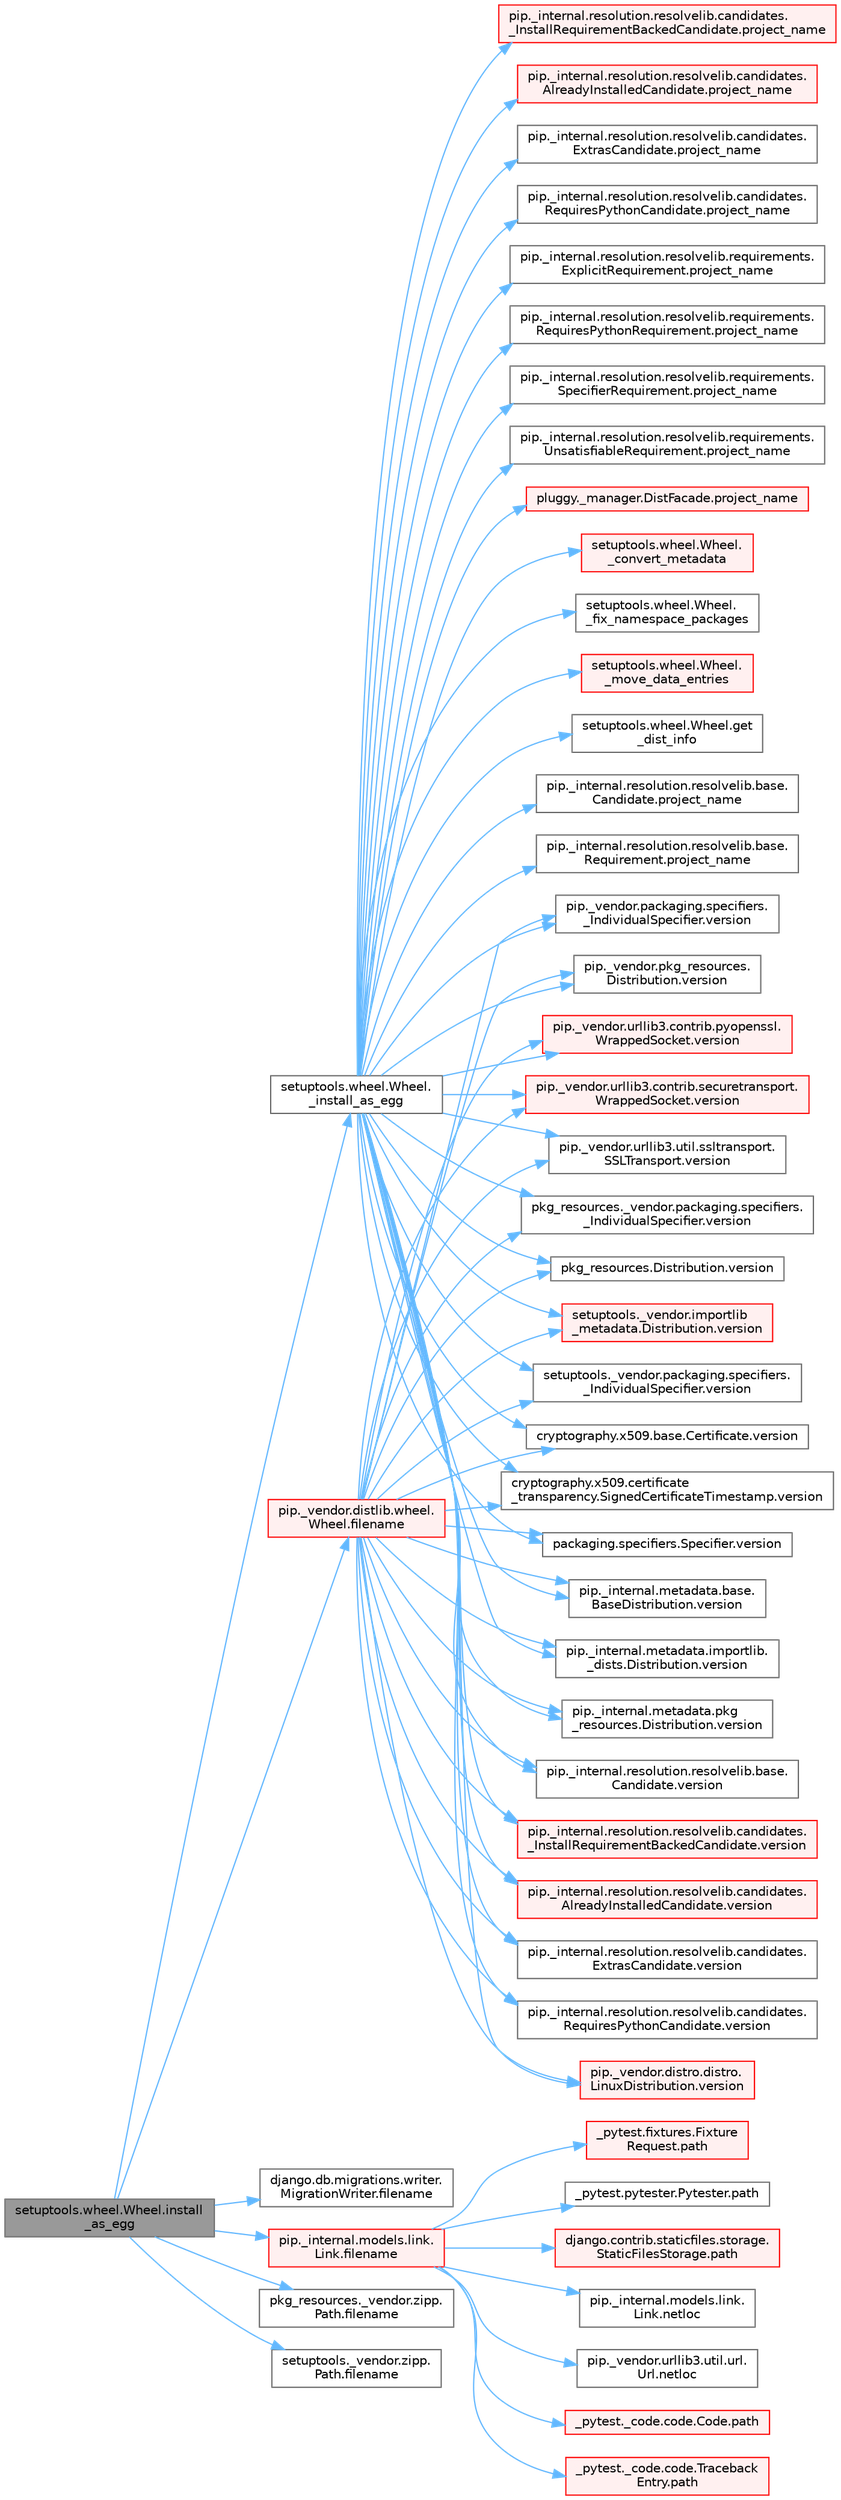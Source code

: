 digraph "setuptools.wheel.Wheel.install_as_egg"
{
 // LATEX_PDF_SIZE
  bgcolor="transparent";
  edge [fontname=Helvetica,fontsize=10,labelfontname=Helvetica,labelfontsize=10];
  node [fontname=Helvetica,fontsize=10,shape=box,height=0.2,width=0.4];
  rankdir="LR";
  Node1 [id="Node000001",label="setuptools.wheel.Wheel.install\l_as_egg",height=0.2,width=0.4,color="gray40", fillcolor="grey60", style="filled", fontcolor="black",tooltip=" "];
  Node1 -> Node2 [id="edge1_Node000001_Node000002",color="steelblue1",style="solid",tooltip=" "];
  Node2 [id="Node000002",label="setuptools.wheel.Wheel.\l_install_as_egg",height=0.2,width=0.4,color="grey40", fillcolor="white", style="filled",URL="$classsetuptools_1_1wheel_1_1_wheel.html#a90dcd30b57aed6e637f73721a1f89a52",tooltip=" "];
  Node2 -> Node3 [id="edge2_Node000002_Node000003",color="steelblue1",style="solid",tooltip=" "];
  Node3 [id="Node000003",label="setuptools.wheel.Wheel.\l_convert_metadata",height=0.2,width=0.4,color="red", fillcolor="#FFF0F0", style="filled",URL="$classsetuptools_1_1wheel_1_1_wheel.html#a4ea128e0d55a45e97c35679227235e18",tooltip=" "];
  Node2 -> Node6 [id="edge3_Node000002_Node000006",color="steelblue1",style="solid",tooltip=" "];
  Node6 [id="Node000006",label="setuptools.wheel.Wheel.\l_fix_namespace_packages",height=0.2,width=0.4,color="grey40", fillcolor="white", style="filled",URL="$classsetuptools_1_1wheel_1_1_wheel.html#a1d951faf6120c97e7dfe9eec7c5ef9d9",tooltip=" "];
  Node2 -> Node7 [id="edge4_Node000002_Node000007",color="steelblue1",style="solid",tooltip=" "];
  Node7 [id="Node000007",label="setuptools.wheel.Wheel.\l_move_data_entries",height=0.2,width=0.4,color="red", fillcolor="#FFF0F0", style="filled",URL="$classsetuptools_1_1wheel_1_1_wheel.html#a17b18932c39fe5a9a80a61ad7e61fcdd",tooltip=" "];
  Node2 -> Node9 [id="edge5_Node000002_Node000009",color="steelblue1",style="solid",tooltip=" "];
  Node9 [id="Node000009",label="setuptools.wheel.Wheel.get\l_dist_info",height=0.2,width=0.4,color="grey40", fillcolor="white", style="filled",URL="$classsetuptools_1_1wheel_1_1_wheel.html#a197f55a4a009936145cd7e33bc918327",tooltip=" "];
  Node2 -> Node10 [id="edge6_Node000002_Node000010",color="steelblue1",style="solid",tooltip=" "];
  Node10 [id="Node000010",label="pip._internal.resolution.resolvelib.base.\lCandidate.project_name",height=0.2,width=0.4,color="grey40", fillcolor="white", style="filled",URL="$classpip_1_1__internal_1_1resolution_1_1resolvelib_1_1base_1_1_candidate.html#aceefc46c594fc32f62a567eafa8ff507",tooltip=" "];
  Node2 -> Node11 [id="edge7_Node000002_Node000011",color="steelblue1",style="solid",tooltip=" "];
  Node11 [id="Node000011",label="pip._internal.resolution.resolvelib.base.\lRequirement.project_name",height=0.2,width=0.4,color="grey40", fillcolor="white", style="filled",URL="$classpip_1_1__internal_1_1resolution_1_1resolvelib_1_1base_1_1_requirement.html#a9e7ef67fedb014e089230eab20cd5e62",tooltip=" "];
  Node2 -> Node12 [id="edge8_Node000002_Node000012",color="steelblue1",style="solid",tooltip=" "];
  Node12 [id="Node000012",label="pip._internal.resolution.resolvelib.candidates.\l_InstallRequirementBackedCandidate.project_name",height=0.2,width=0.4,color="red", fillcolor="#FFF0F0", style="filled",URL="$classpip_1_1__internal_1_1resolution_1_1resolvelib_1_1candidates_1_1___install_requirement_backed_candidate.html#afb29636cf2105645e2e535afe69ee58b",tooltip=" "];
  Node2 -> Node18 [id="edge9_Node000002_Node000018",color="steelblue1",style="solid",tooltip=" "];
  Node18 [id="Node000018",label="pip._internal.resolution.resolvelib.candidates.\lAlreadyInstalledCandidate.project_name",height=0.2,width=0.4,color="red", fillcolor="#FFF0F0", style="filled",URL="$classpip_1_1__internal_1_1resolution_1_1resolvelib_1_1candidates_1_1_already_installed_candidate.html#a7a8c464f07a539f78d39fa5283b6e785",tooltip=" "];
  Node2 -> Node19 [id="edge10_Node000002_Node000019",color="steelblue1",style="solid",tooltip=" "];
  Node19 [id="Node000019",label="pip._internal.resolution.resolvelib.candidates.\lExtrasCandidate.project_name",height=0.2,width=0.4,color="grey40", fillcolor="white", style="filled",URL="$classpip_1_1__internal_1_1resolution_1_1resolvelib_1_1candidates_1_1_extras_candidate.html#afd5cf51e5e0260ce36e402b61fdba92f",tooltip=" "];
  Node2 -> Node20 [id="edge11_Node000002_Node000020",color="steelblue1",style="solid",tooltip=" "];
  Node20 [id="Node000020",label="pip._internal.resolution.resolvelib.candidates.\lRequiresPythonCandidate.project_name",height=0.2,width=0.4,color="grey40", fillcolor="white", style="filled",URL="$classpip_1_1__internal_1_1resolution_1_1resolvelib_1_1candidates_1_1_requires_python_candidate.html#a3e210595f49465f9b592a12dcaf29a69",tooltip=" "];
  Node2 -> Node21 [id="edge12_Node000002_Node000021",color="steelblue1",style="solid",tooltip=" "];
  Node21 [id="Node000021",label="pip._internal.resolution.resolvelib.requirements.\lExplicitRequirement.project_name",height=0.2,width=0.4,color="grey40", fillcolor="white", style="filled",URL="$classpip_1_1__internal_1_1resolution_1_1resolvelib_1_1requirements_1_1_explicit_requirement.html#a295ba3ae7f6e43ae7f3addb1d50e70fd",tooltip=" "];
  Node2 -> Node22 [id="edge13_Node000002_Node000022",color="steelblue1",style="solid",tooltip=" "];
  Node22 [id="Node000022",label="pip._internal.resolution.resolvelib.requirements.\lRequiresPythonRequirement.project_name",height=0.2,width=0.4,color="grey40", fillcolor="white", style="filled",URL="$classpip_1_1__internal_1_1resolution_1_1resolvelib_1_1requirements_1_1_requires_python_requirement.html#af5ab8fd112f3ff86dd04c739a9565227",tooltip=" "];
  Node2 -> Node23 [id="edge14_Node000002_Node000023",color="steelblue1",style="solid",tooltip=" "];
  Node23 [id="Node000023",label="pip._internal.resolution.resolvelib.requirements.\lSpecifierRequirement.project_name",height=0.2,width=0.4,color="grey40", fillcolor="white", style="filled",URL="$classpip_1_1__internal_1_1resolution_1_1resolvelib_1_1requirements_1_1_specifier_requirement.html#a1610069dd17d6255c0dea8a1d2e6763f",tooltip=" "];
  Node2 -> Node24 [id="edge15_Node000002_Node000024",color="steelblue1",style="solid",tooltip=" "];
  Node24 [id="Node000024",label="pip._internal.resolution.resolvelib.requirements.\lUnsatisfiableRequirement.project_name",height=0.2,width=0.4,color="grey40", fillcolor="white", style="filled",URL="$classpip_1_1__internal_1_1resolution_1_1resolvelib_1_1requirements_1_1_unsatisfiable_requirement.html#a9d0359f486d02c7db78c02de65707837",tooltip=" "];
  Node2 -> Node25 [id="edge16_Node000002_Node000025",color="steelblue1",style="solid",tooltip=" "];
  Node25 [id="Node000025",label="pluggy._manager.DistFacade.project_name",height=0.2,width=0.4,color="red", fillcolor="#FFF0F0", style="filled",URL="$classpluggy_1_1__manager_1_1_dist_facade.html#a0c6a7601612999d7e2f7045dc9b31993",tooltip=" "];
  Node2 -> Node546 [id="edge17_Node000002_Node000546",color="steelblue1",style="solid",tooltip=" "];
  Node546 [id="Node000546",label="cryptography.x509.base.Certificate.version",height=0.2,width=0.4,color="grey40", fillcolor="white", style="filled",URL="$classcryptography_1_1x509_1_1base_1_1_certificate.html#a409d340d01bf8acdd9790f6321f1b283",tooltip=" "];
  Node2 -> Node547 [id="edge18_Node000002_Node000547",color="steelblue1",style="solid",tooltip=" "];
  Node547 [id="Node000547",label="cryptography.x509.certificate\l_transparency.SignedCertificateTimestamp.version",height=0.2,width=0.4,color="grey40", fillcolor="white", style="filled",URL="$classcryptography_1_1x509_1_1certificate__transparency_1_1_signed_certificate_timestamp.html#a19434e4df91aa32c7b4654a16a672c8b",tooltip=" "];
  Node2 -> Node548 [id="edge19_Node000002_Node000548",color="steelblue1",style="solid",tooltip=" "];
  Node548 [id="Node000548",label="packaging.specifiers.Specifier.version",height=0.2,width=0.4,color="grey40", fillcolor="white", style="filled",URL="$classpackaging_1_1specifiers_1_1_specifier.html#a362b16f4c6f1f24b6b20b59b35d4689e",tooltip=" "];
  Node2 -> Node549 [id="edge20_Node000002_Node000549",color="steelblue1",style="solid",tooltip=" "];
  Node549 [id="Node000549",label="pip._internal.metadata.base.\lBaseDistribution.version",height=0.2,width=0.4,color="grey40", fillcolor="white", style="filled",URL="$classpip_1_1__internal_1_1metadata_1_1base_1_1_base_distribution.html#af4024115351223c1472e72e4c17da2fc",tooltip=" "];
  Node2 -> Node550 [id="edge21_Node000002_Node000550",color="steelblue1",style="solid",tooltip=" "];
  Node550 [id="Node000550",label="pip._internal.metadata.importlib.\l_dists.Distribution.version",height=0.2,width=0.4,color="grey40", fillcolor="white", style="filled",URL="$classpip_1_1__internal_1_1metadata_1_1importlib_1_1__dists_1_1_distribution.html#abd95316132f93c875260264dd5ae2513",tooltip=" "];
  Node2 -> Node551 [id="edge22_Node000002_Node000551",color="steelblue1",style="solid",tooltip=" "];
  Node551 [id="Node000551",label="pip._internal.metadata.pkg\l_resources.Distribution.version",height=0.2,width=0.4,color="grey40", fillcolor="white", style="filled",URL="$classpip_1_1__internal_1_1metadata_1_1pkg__resources_1_1_distribution.html#ac83e189aa08d2465284bb5d465190dde",tooltip=" "];
  Node2 -> Node552 [id="edge23_Node000002_Node000552",color="steelblue1",style="solid",tooltip=" "];
  Node552 [id="Node000552",label="pip._internal.resolution.resolvelib.base.\lCandidate.version",height=0.2,width=0.4,color="grey40", fillcolor="white", style="filled",URL="$classpip_1_1__internal_1_1resolution_1_1resolvelib_1_1base_1_1_candidate.html#a9c16dfa9e4f9aefc73ba5e64b22a8475",tooltip=" "];
  Node2 -> Node553 [id="edge24_Node000002_Node000553",color="steelblue1",style="solid",tooltip=" "];
  Node553 [id="Node000553",label="pip._internal.resolution.resolvelib.candidates.\l_InstallRequirementBackedCandidate.version",height=0.2,width=0.4,color="red", fillcolor="#FFF0F0", style="filled",URL="$classpip_1_1__internal_1_1resolution_1_1resolvelib_1_1candidates_1_1___install_requirement_backed_candidate.html#a4f4a974e66da6155fd19dedc8149f7a9",tooltip=" "];
  Node2 -> Node554 [id="edge25_Node000002_Node000554",color="steelblue1",style="solid",tooltip=" "];
  Node554 [id="Node000554",label="pip._internal.resolution.resolvelib.candidates.\lAlreadyInstalledCandidate.version",height=0.2,width=0.4,color="red", fillcolor="#FFF0F0", style="filled",URL="$classpip_1_1__internal_1_1resolution_1_1resolvelib_1_1candidates_1_1_already_installed_candidate.html#a00f06d15e6d65f9278521c4818effeef",tooltip=" "];
  Node2 -> Node555 [id="edge26_Node000002_Node000555",color="steelblue1",style="solid",tooltip=" "];
  Node555 [id="Node000555",label="pip._internal.resolution.resolvelib.candidates.\lExtrasCandidate.version",height=0.2,width=0.4,color="grey40", fillcolor="white", style="filled",URL="$classpip_1_1__internal_1_1resolution_1_1resolvelib_1_1candidates_1_1_extras_candidate.html#afd11c944b3a60218acccf10656b4c59e",tooltip=" "];
  Node2 -> Node556 [id="edge27_Node000002_Node000556",color="steelblue1",style="solid",tooltip=" "];
  Node556 [id="Node000556",label="pip._internal.resolution.resolvelib.candidates.\lRequiresPythonCandidate.version",height=0.2,width=0.4,color="grey40", fillcolor="white", style="filled",URL="$classpip_1_1__internal_1_1resolution_1_1resolvelib_1_1candidates_1_1_requires_python_candidate.html#a2ec46fa71f2669b413ba5b9943c19dfc",tooltip=" "];
  Node2 -> Node557 [id="edge28_Node000002_Node000557",color="steelblue1",style="solid",tooltip=" "];
  Node557 [id="Node000557",label="pip._vendor.distro.distro.\lLinuxDistribution.version",height=0.2,width=0.4,color="red", fillcolor="#FFF0F0", style="filled",URL="$classpip_1_1__vendor_1_1distro_1_1distro_1_1_linux_distribution.html#a35f4d1557d49774f4cb5c3f52fca0676",tooltip=" "];
  Node2 -> Node562 [id="edge29_Node000002_Node000562",color="steelblue1",style="solid",tooltip=" "];
  Node562 [id="Node000562",label="pip._vendor.packaging.specifiers.\l_IndividualSpecifier.version",height=0.2,width=0.4,color="grey40", fillcolor="white", style="filled",URL="$classpip_1_1__vendor_1_1packaging_1_1specifiers_1_1___individual_specifier.html#a5f58dee6bcf78651ae53becf5ee2f682",tooltip=" "];
  Node2 -> Node563 [id="edge30_Node000002_Node000563",color="steelblue1",style="solid",tooltip=" "];
  Node563 [id="Node000563",label="pip._vendor.pkg_resources.\lDistribution.version",height=0.2,width=0.4,color="grey40", fillcolor="white", style="filled",URL="$classpip_1_1__vendor_1_1pkg__resources_1_1_distribution.html#a783cf8eb18dd829ab29f7d5d44185374",tooltip=" "];
  Node2 -> Node564 [id="edge31_Node000002_Node000564",color="steelblue1",style="solid",tooltip=" "];
  Node564 [id="Node000564",label="pip._vendor.urllib3.contrib.pyopenssl.\lWrappedSocket.version",height=0.2,width=0.4,color="red", fillcolor="#FFF0F0", style="filled",URL="$classpip_1_1__vendor_1_1urllib3_1_1contrib_1_1pyopenssl_1_1_wrapped_socket.html#a87d465579dce4c65898d6b9fb49280d7",tooltip=" "];
  Node2 -> Node567 [id="edge32_Node000002_Node000567",color="steelblue1",style="solid",tooltip=" "];
  Node567 [id="Node000567",label="pip._vendor.urllib3.contrib.securetransport.\lWrappedSocket.version",height=0.2,width=0.4,color="red", fillcolor="#FFF0F0", style="filled",URL="$classpip_1_1__vendor_1_1urllib3_1_1contrib_1_1securetransport_1_1_wrapped_socket.html#accb4ff03401dc8f1355a29ed9da90101",tooltip=" "];
  Node2 -> Node570 [id="edge33_Node000002_Node000570",color="steelblue1",style="solid",tooltip=" "];
  Node570 [id="Node000570",label="pip._vendor.urllib3.util.ssltransport.\lSSLTransport.version",height=0.2,width=0.4,color="grey40", fillcolor="white", style="filled",URL="$classpip_1_1__vendor_1_1urllib3_1_1util_1_1ssltransport_1_1_s_s_l_transport.html#ac87ccb5563ce5ed172b1397afcbadd69",tooltip=" "];
  Node2 -> Node571 [id="edge34_Node000002_Node000571",color="steelblue1",style="solid",tooltip=" "];
  Node571 [id="Node000571",label="pkg_resources._vendor.packaging.specifiers.\l_IndividualSpecifier.version",height=0.2,width=0.4,color="grey40", fillcolor="white", style="filled",URL="$classpkg__resources_1_1__vendor_1_1packaging_1_1specifiers_1_1___individual_specifier.html#af1fa63fc2047fd4dfb4f8128fc1d74ce",tooltip=" "];
  Node2 -> Node572 [id="edge35_Node000002_Node000572",color="steelblue1",style="solid",tooltip=" "];
  Node572 [id="Node000572",label="pkg_resources.Distribution.version",height=0.2,width=0.4,color="grey40", fillcolor="white", style="filled",URL="$classpkg__resources_1_1_distribution.html#a04061ef28a853f4c77f4b64cba1e4ed7",tooltip=" "];
  Node2 -> Node573 [id="edge36_Node000002_Node000573",color="steelblue1",style="solid",tooltip=" "];
  Node573 [id="Node000573",label="setuptools._vendor.importlib\l_metadata.Distribution.version",height=0.2,width=0.4,color="red", fillcolor="#FFF0F0", style="filled",URL="$classsetuptools_1_1__vendor_1_1importlib__metadata_1_1_distribution.html#a7c335c158718e634680c2c3ca271962e",tooltip=" "];
  Node2 -> Node1005 [id="edge37_Node000002_Node001005",color="steelblue1",style="solid",tooltip=" "];
  Node1005 [id="Node001005",label="setuptools._vendor.packaging.specifiers.\l_IndividualSpecifier.version",height=0.2,width=0.4,color="grey40", fillcolor="white", style="filled",URL="$classsetuptools_1_1__vendor_1_1packaging_1_1specifiers_1_1___individual_specifier.html#a9abd6ec6aea6456233c7c454c171dcbf",tooltip=" "];
  Node1 -> Node577 [id="edge38_Node000001_Node000577",color="steelblue1",style="solid",tooltip=" "];
  Node577 [id="Node000577",label="django.db.migrations.writer.\lMigrationWriter.filename",height=0.2,width=0.4,color="grey40", fillcolor="white", style="filled",URL="$classdjango_1_1db_1_1migrations_1_1writer_1_1_migration_writer.html#ae24480c1739a3664d744483f682558f6",tooltip=" "];
  Node1 -> Node578 [id="edge39_Node000001_Node000578",color="steelblue1",style="solid",tooltip=" "];
  Node578 [id="Node000578",label="pip._internal.models.link.\lLink.filename",height=0.2,width=0.4,color="red", fillcolor="#FFF0F0", style="filled",URL="$classpip_1_1__internal_1_1models_1_1link_1_1_link.html#a5fb02f5a5a42909c89a18745b74cf998",tooltip=" "];
  Node578 -> Node579 [id="edge40_Node000578_Node000579",color="steelblue1",style="solid",tooltip=" "];
  Node579 [id="Node000579",label="pip._internal.models.link.\lLink.netloc",height=0.2,width=0.4,color="grey40", fillcolor="white", style="filled",URL="$classpip_1_1__internal_1_1models_1_1link_1_1_link.html#a3b75bb1dffe191f8f61239e8af2135cc",tooltip=" "];
  Node578 -> Node580 [id="edge41_Node000578_Node000580",color="steelblue1",style="solid",tooltip=" "];
  Node580 [id="Node000580",label="pip._vendor.urllib3.util.url.\lUrl.netloc",height=0.2,width=0.4,color="grey40", fillcolor="white", style="filled",URL="$classpip_1_1__vendor_1_1urllib3_1_1util_1_1url_1_1_url.html#a21c30d00835154c0c1666297224417d4",tooltip=" "];
  Node578 -> Node292 [id="edge42_Node000578_Node000292",color="steelblue1",style="solid",tooltip=" "];
  Node292 [id="Node000292",label="_pytest._code.code.Code.path",height=0.2,width=0.4,color="red", fillcolor="#FFF0F0", style="filled",URL="$class__pytest_1_1__code_1_1code_1_1_code.html#a1dae55e90750fe77c7517f806a14d864",tooltip=" "];
  Node578 -> Node293 [id="edge43_Node000578_Node000293",color="steelblue1",style="solid",tooltip=" "];
  Node293 [id="Node000293",label="_pytest._code.code.Traceback\lEntry.path",height=0.2,width=0.4,color="red", fillcolor="#FFF0F0", style="filled",URL="$class__pytest_1_1__code_1_1code_1_1_traceback_entry.html#a5a88b9ae4623733566450a9e7d8387c0",tooltip=" "];
  Node578 -> Node295 [id="edge44_Node000578_Node000295",color="steelblue1",style="solid",tooltip=" "];
  Node295 [id="Node000295",label="_pytest.fixtures.Fixture\lRequest.path",height=0.2,width=0.4,color="red", fillcolor="#FFF0F0", style="filled",URL="$class__pytest_1_1fixtures_1_1_fixture_request.html#a6f6db59812d121b54cd67d5e434e1451",tooltip=" "];
  Node578 -> Node301 [id="edge45_Node000578_Node000301",color="steelblue1",style="solid",tooltip=" "];
  Node301 [id="Node000301",label="_pytest.pytester.Pytester.path",height=0.2,width=0.4,color="grey40", fillcolor="white", style="filled",URL="$class__pytest_1_1pytester_1_1_pytester.html#a403c804f74a87f5e5705774fa896cc1f",tooltip=" "];
  Node578 -> Node302 [id="edge46_Node000578_Node000302",color="steelblue1",style="solid",tooltip=" "];
  Node302 [id="Node000302",label="django.contrib.staticfiles.storage.\lStaticFilesStorage.path",height=0.2,width=0.4,color="red", fillcolor="#FFF0F0", style="filled",URL="$classdjango_1_1contrib_1_1staticfiles_1_1storage_1_1_static_files_storage.html#a4e96cc92fbde7423d1b74f3a50fc0bf6",tooltip=" "];
  Node1 -> Node1000 [id="edge47_Node000001_Node001000",color="steelblue1",style="solid",tooltip=" "];
  Node1000 [id="Node001000",label="pip._vendor.distlib.wheel.\lWheel.filename",height=0.2,width=0.4,color="red", fillcolor="#FFF0F0", style="filled",URL="$classpip_1_1__vendor_1_1distlib_1_1wheel_1_1_wheel.html#a396687a6caff7584126f2dec111900fd",tooltip=" "];
  Node1000 -> Node546 [id="edge48_Node001000_Node000546",color="steelblue1",style="solid",tooltip=" "];
  Node1000 -> Node547 [id="edge49_Node001000_Node000547",color="steelblue1",style="solid",tooltip=" "];
  Node1000 -> Node548 [id="edge50_Node001000_Node000548",color="steelblue1",style="solid",tooltip=" "];
  Node1000 -> Node549 [id="edge51_Node001000_Node000549",color="steelblue1",style="solid",tooltip=" "];
  Node1000 -> Node550 [id="edge52_Node001000_Node000550",color="steelblue1",style="solid",tooltip=" "];
  Node1000 -> Node551 [id="edge53_Node001000_Node000551",color="steelblue1",style="solid",tooltip=" "];
  Node1000 -> Node552 [id="edge54_Node001000_Node000552",color="steelblue1",style="solid",tooltip=" "];
  Node1000 -> Node553 [id="edge55_Node001000_Node000553",color="steelblue1",style="solid",tooltip=" "];
  Node1000 -> Node554 [id="edge56_Node001000_Node000554",color="steelblue1",style="solid",tooltip=" "];
  Node1000 -> Node555 [id="edge57_Node001000_Node000555",color="steelblue1",style="solid",tooltip=" "];
  Node1000 -> Node556 [id="edge58_Node001000_Node000556",color="steelblue1",style="solid",tooltip=" "];
  Node1000 -> Node557 [id="edge59_Node001000_Node000557",color="steelblue1",style="solid",tooltip=" "];
  Node1000 -> Node562 [id="edge60_Node001000_Node000562",color="steelblue1",style="solid",tooltip=" "];
  Node1000 -> Node563 [id="edge61_Node001000_Node000563",color="steelblue1",style="solid",tooltip=" "];
  Node1000 -> Node564 [id="edge62_Node001000_Node000564",color="steelblue1",style="solid",tooltip=" "];
  Node1000 -> Node567 [id="edge63_Node001000_Node000567",color="steelblue1",style="solid",tooltip=" "];
  Node1000 -> Node570 [id="edge64_Node001000_Node000570",color="steelblue1",style="solid",tooltip=" "];
  Node1000 -> Node571 [id="edge65_Node001000_Node000571",color="steelblue1",style="solid",tooltip=" "];
  Node1000 -> Node572 [id="edge66_Node001000_Node000572",color="steelblue1",style="solid",tooltip=" "];
  Node1000 -> Node573 [id="edge67_Node001000_Node000573",color="steelblue1",style="solid",tooltip=" "];
  Node1000 -> Node1005 [id="edge68_Node001000_Node001005",color="steelblue1",style="solid",tooltip=" "];
  Node1 -> Node1006 [id="edge69_Node000001_Node001006",color="steelblue1",style="solid",tooltip=" "];
  Node1006 [id="Node001006",label="pkg_resources._vendor.zipp.\lPath.filename",height=0.2,width=0.4,color="grey40", fillcolor="white", style="filled",URL="$classpkg__resources_1_1__vendor_1_1zipp_1_1_path.html#a364eea0ac8419e712d546d032dd6cd86",tooltip=" "];
  Node1 -> Node1007 [id="edge70_Node000001_Node001007",color="steelblue1",style="solid",tooltip=" "];
  Node1007 [id="Node001007",label="setuptools._vendor.zipp.\lPath.filename",height=0.2,width=0.4,color="grey40", fillcolor="white", style="filled",URL="$classsetuptools_1_1__vendor_1_1zipp_1_1_path.html#a79fd7191e6fedef64bfc8367ffb48472",tooltip=" "];
}

